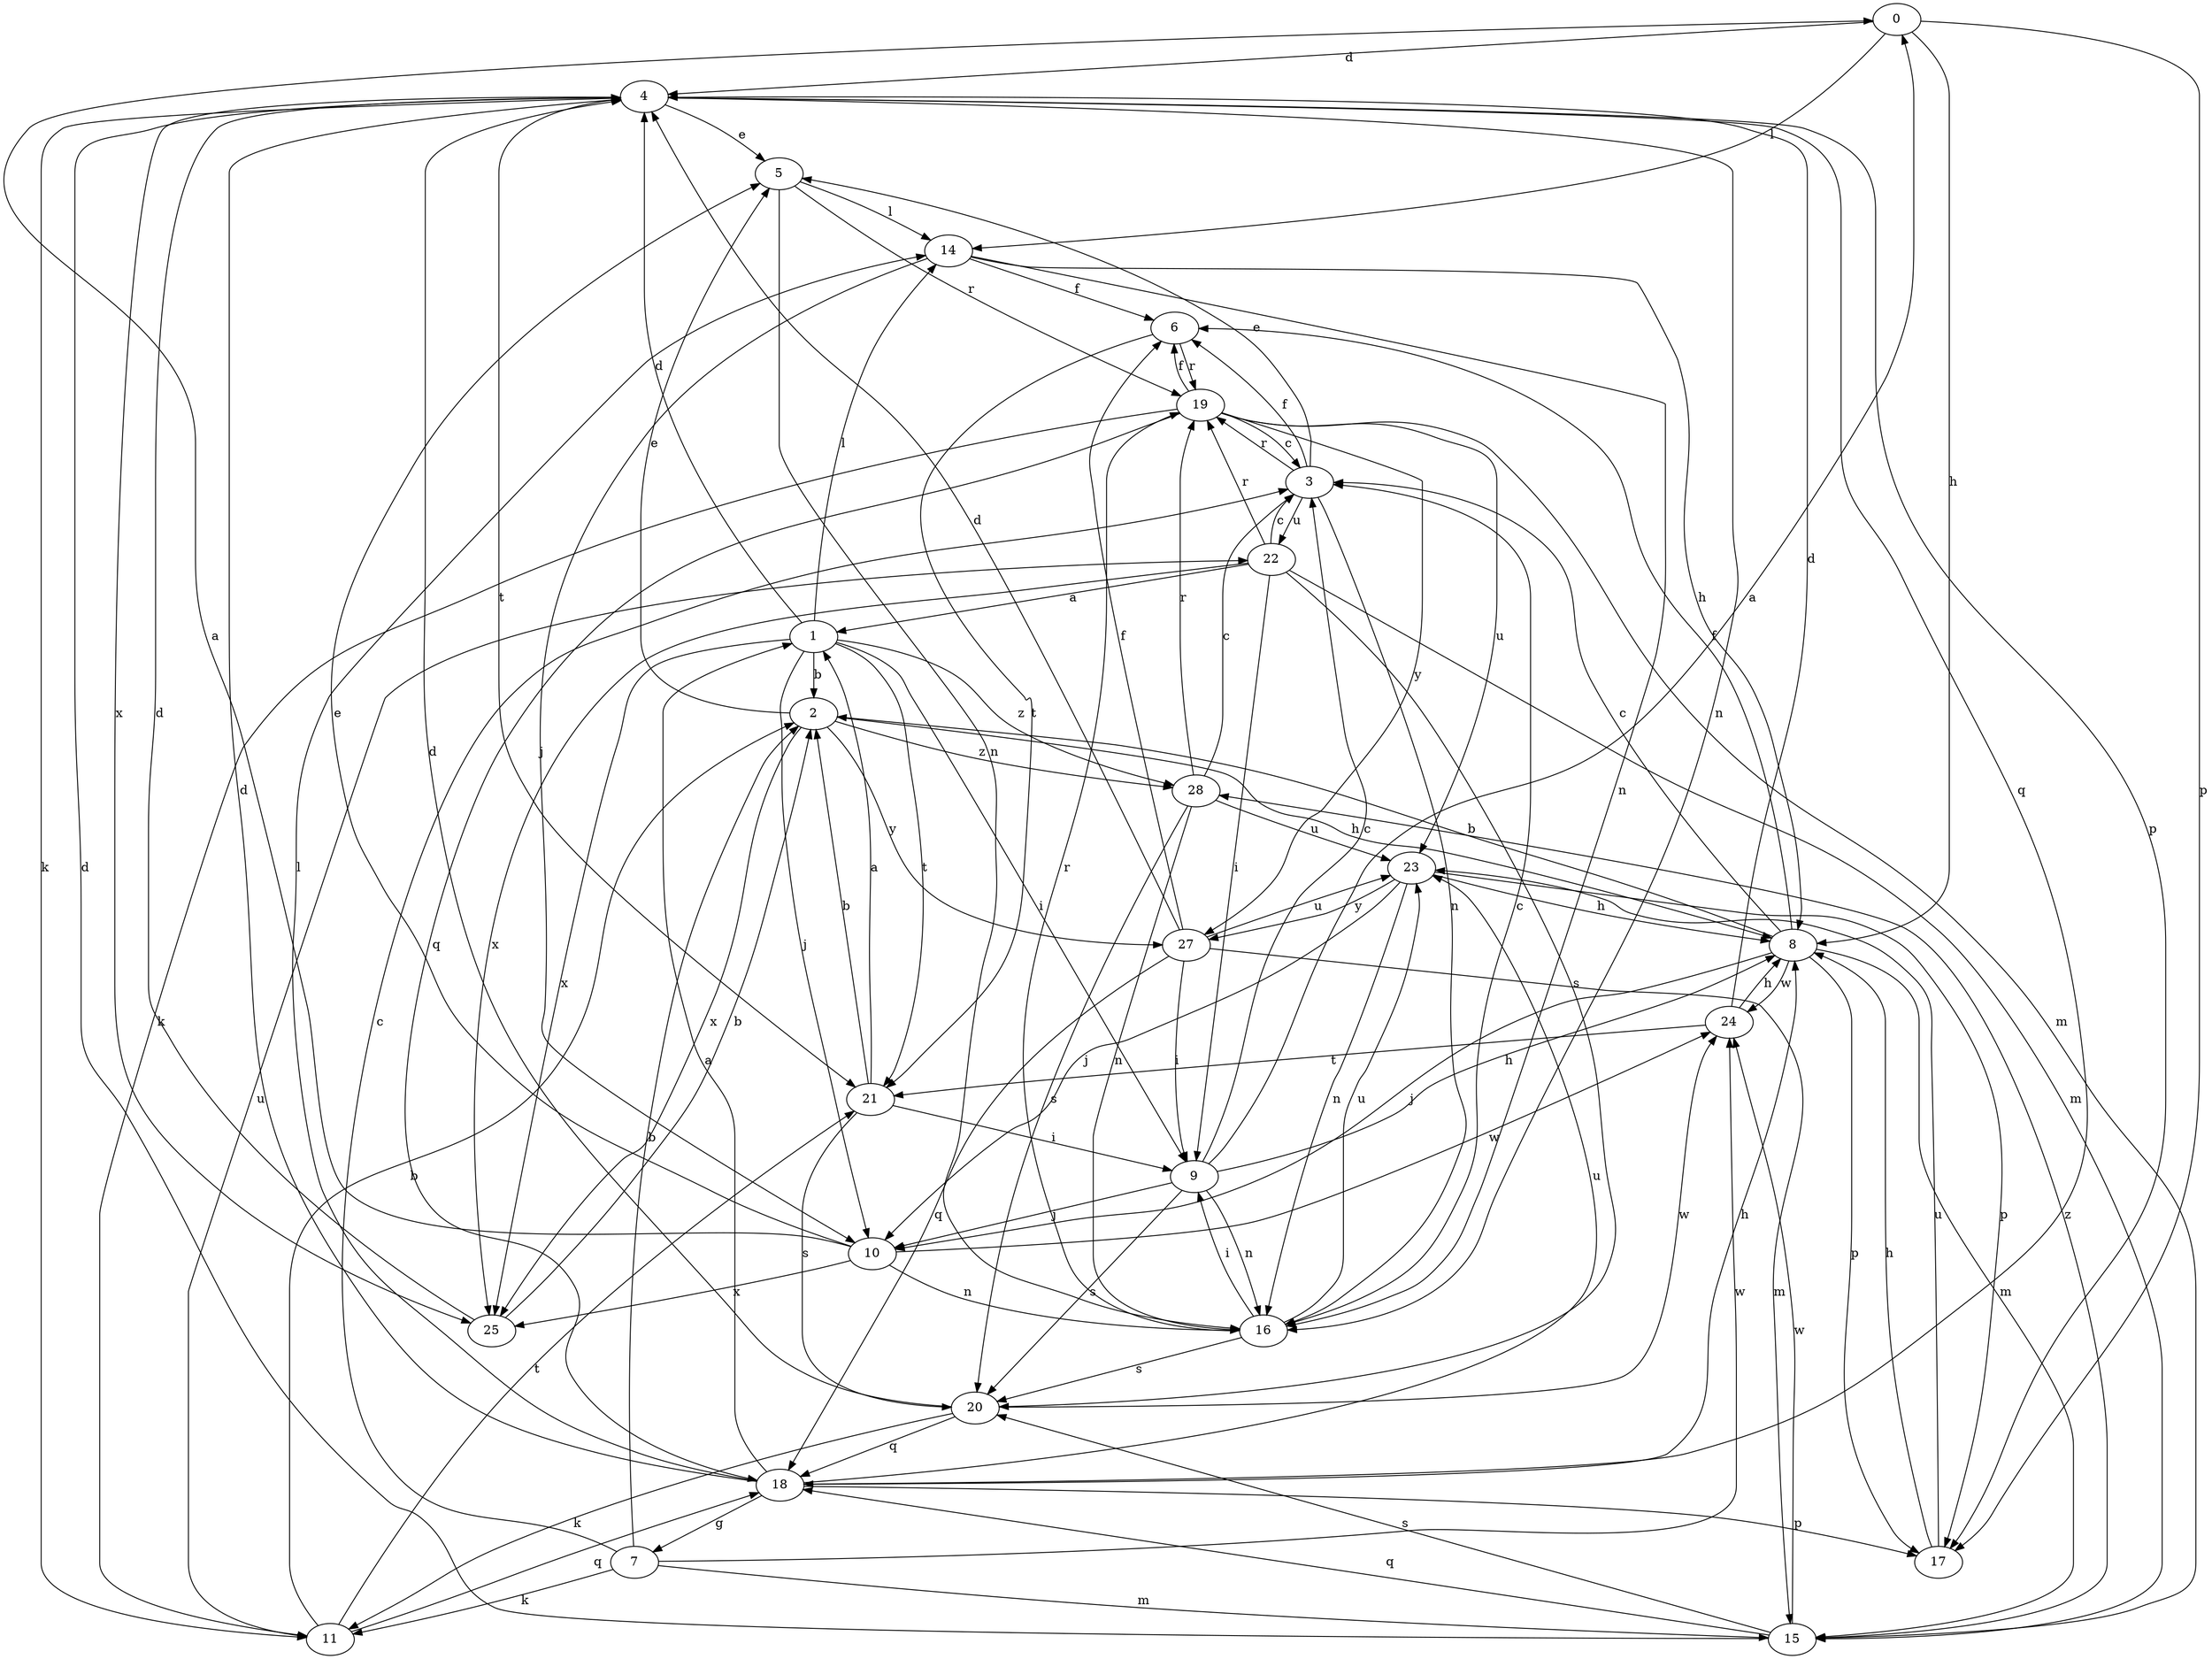 strict digraph  {
0;
1;
2;
3;
4;
5;
6;
7;
8;
9;
10;
11;
14;
15;
16;
17;
18;
19;
20;
21;
22;
23;
24;
25;
27;
28;
0 -> 4  [label=d];
0 -> 8  [label=h];
0 -> 14  [label=l];
0 -> 17  [label=p];
1 -> 2  [label=b];
1 -> 4  [label=d];
1 -> 9  [label=i];
1 -> 10  [label=j];
1 -> 14  [label=l];
1 -> 21  [label=t];
1 -> 25  [label=x];
1 -> 28  [label=z];
2 -> 5  [label=e];
2 -> 8  [label=h];
2 -> 25  [label=x];
2 -> 27  [label=y];
2 -> 28  [label=z];
3 -> 5  [label=e];
3 -> 6  [label=f];
3 -> 16  [label=n];
3 -> 19  [label=r];
3 -> 22  [label=u];
4 -> 5  [label=e];
4 -> 11  [label=k];
4 -> 16  [label=n];
4 -> 17  [label=p];
4 -> 18  [label=q];
4 -> 21  [label=t];
4 -> 25  [label=x];
5 -> 14  [label=l];
5 -> 16  [label=n];
5 -> 19  [label=r];
6 -> 19  [label=r];
6 -> 21  [label=t];
7 -> 2  [label=b];
7 -> 3  [label=c];
7 -> 11  [label=k];
7 -> 15  [label=m];
7 -> 24  [label=w];
8 -> 2  [label=b];
8 -> 3  [label=c];
8 -> 6  [label=f];
8 -> 10  [label=j];
8 -> 15  [label=m];
8 -> 17  [label=p];
8 -> 24  [label=w];
9 -> 0  [label=a];
9 -> 3  [label=c];
9 -> 8  [label=h];
9 -> 10  [label=j];
9 -> 16  [label=n];
9 -> 20  [label=s];
10 -> 0  [label=a];
10 -> 5  [label=e];
10 -> 16  [label=n];
10 -> 24  [label=w];
10 -> 25  [label=x];
11 -> 2  [label=b];
11 -> 18  [label=q];
11 -> 21  [label=t];
11 -> 22  [label=u];
14 -> 6  [label=f];
14 -> 8  [label=h];
14 -> 10  [label=j];
14 -> 16  [label=n];
15 -> 4  [label=d];
15 -> 18  [label=q];
15 -> 20  [label=s];
15 -> 24  [label=w];
15 -> 28  [label=z];
16 -> 3  [label=c];
16 -> 9  [label=i];
16 -> 19  [label=r];
16 -> 20  [label=s];
16 -> 23  [label=u];
17 -> 8  [label=h];
17 -> 23  [label=u];
18 -> 1  [label=a];
18 -> 4  [label=d];
18 -> 7  [label=g];
18 -> 8  [label=h];
18 -> 14  [label=l];
18 -> 17  [label=p];
18 -> 23  [label=u];
19 -> 3  [label=c];
19 -> 6  [label=f];
19 -> 11  [label=k];
19 -> 15  [label=m];
19 -> 18  [label=q];
19 -> 23  [label=u];
19 -> 27  [label=y];
20 -> 4  [label=d];
20 -> 11  [label=k];
20 -> 18  [label=q];
20 -> 24  [label=w];
21 -> 1  [label=a];
21 -> 2  [label=b];
21 -> 9  [label=i];
21 -> 20  [label=s];
22 -> 1  [label=a];
22 -> 3  [label=c];
22 -> 9  [label=i];
22 -> 15  [label=m];
22 -> 19  [label=r];
22 -> 20  [label=s];
22 -> 25  [label=x];
23 -> 8  [label=h];
23 -> 10  [label=j];
23 -> 16  [label=n];
23 -> 17  [label=p];
23 -> 27  [label=y];
24 -> 4  [label=d];
24 -> 8  [label=h];
24 -> 21  [label=t];
25 -> 2  [label=b];
25 -> 4  [label=d];
27 -> 4  [label=d];
27 -> 6  [label=f];
27 -> 9  [label=i];
27 -> 15  [label=m];
27 -> 18  [label=q];
27 -> 23  [label=u];
28 -> 3  [label=c];
28 -> 16  [label=n];
28 -> 19  [label=r];
28 -> 20  [label=s];
28 -> 23  [label=u];
}
